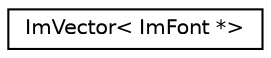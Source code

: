 digraph "Graphical Class Hierarchy"
{
  edge [fontname="Helvetica",fontsize="10",labelfontname="Helvetica",labelfontsize="10"];
  node [fontname="Helvetica",fontsize="10",shape=record];
  rankdir="LR";
  Node0 [label="ImVector\< ImFont *\>",height=0.2,width=0.4,color="black", fillcolor="white", style="filled",URL="$structImVector.html"];
}
